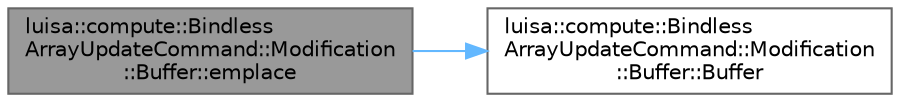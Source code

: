 digraph "luisa::compute::BindlessArrayUpdateCommand::Modification::Buffer::emplace"
{
 // LATEX_PDF_SIZE
  bgcolor="transparent";
  edge [fontname=Helvetica,fontsize=10,labelfontname=Helvetica,labelfontsize=10];
  node [fontname=Helvetica,fontsize=10,shape=box,height=0.2,width=0.4];
  rankdir="LR";
  Node1 [id="Node000001",label="luisa::compute::Bindless\lArrayUpdateCommand::Modification\l::Buffer::emplace",height=0.2,width=0.4,color="gray40", fillcolor="grey60", style="filled", fontcolor="black",tooltip=" "];
  Node1 -> Node2 [id="edge1_Node000001_Node000002",color="steelblue1",style="solid",tooltip=" "];
  Node2 [id="Node000002",label="luisa::compute::Bindless\lArrayUpdateCommand::Modification\l::Buffer::Buffer",height=0.2,width=0.4,color="grey40", fillcolor="white", style="filled",URL="$structluisa_1_1compute_1_1_bindless_array_update_command_1_1_modification_1_1_buffer.html#aad3b701b8eb405c5b22105f256faf6e9",tooltip=" "];
}
